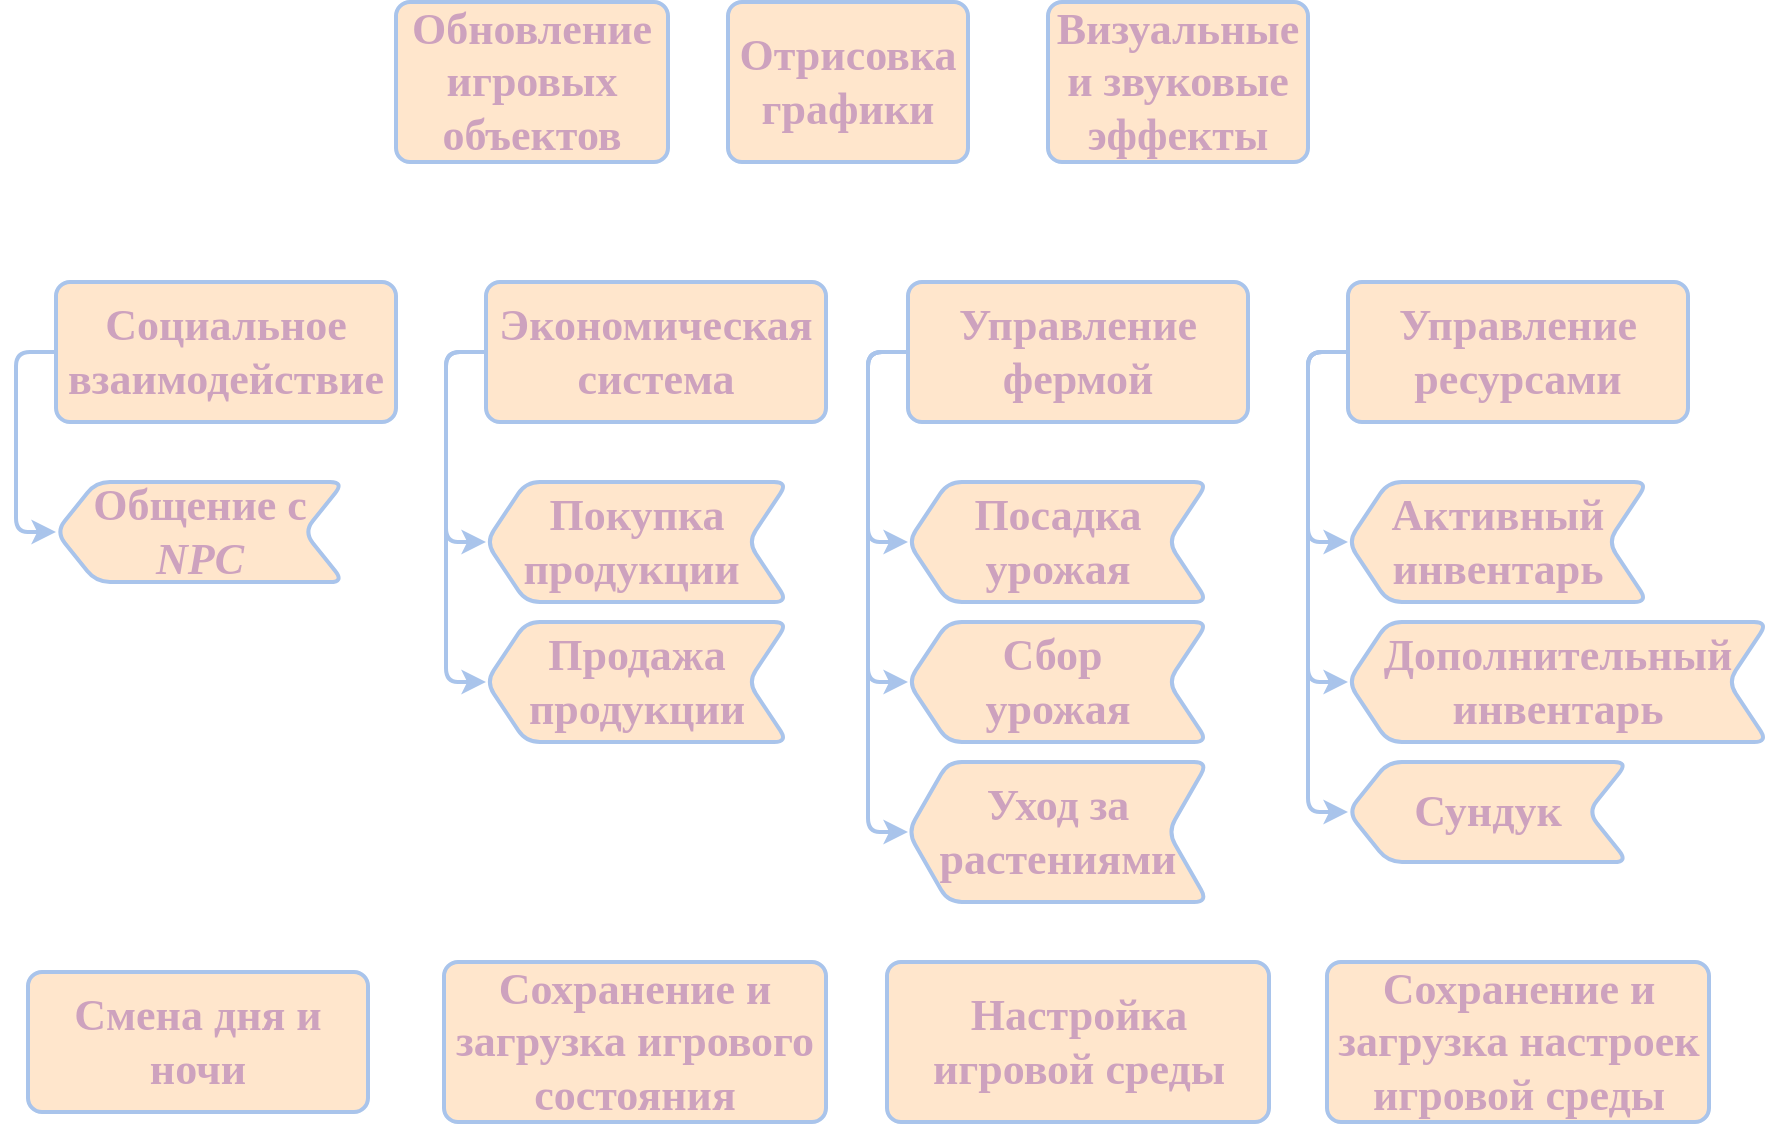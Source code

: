 <mxfile version="24.5.4" type="device">
  <diagram name="Страница — 1" id="PyfC-UGKpOejctG54qWh">
    <mxGraphModel dx="1541" dy="964" grid="1" gridSize="10" guides="1" tooltips="1" connect="1" arrows="1" fold="1" page="1" pageScale="1" pageWidth="827" pageHeight="1169" math="0" shadow="0">
      <root>
        <mxCell id="0" />
        <mxCell id="1" parent="0" />
        <mxCell id="PSV7ywFVyCGFKsx2KhaI-1" value="&lt;span style=&quot;font-style: normal;&quot;&gt;Обновление игровых объектов&lt;/span&gt;" style="rounded=1;whiteSpace=wrap;html=1;absoluteArcSize=1;arcSize=14;strokeWidth=2;fillColor=#ffe6cc;strokeColor=#A9C4EB;fontSize=22;align=center;verticalAlign=middle;fontFamily=Times New Roman;fontStyle=3;fontColor=#CDA2BE;" vertex="1" parent="1">
          <mxGeometry x="294" y="80" width="136" height="80" as="geometry" />
        </mxCell>
        <mxCell id="PSV7ywFVyCGFKsx2KhaI-2" value="&lt;span style=&quot;font-style: normal;&quot;&gt;Отрисовка графики&lt;/span&gt;" style="rounded=1;whiteSpace=wrap;html=1;absoluteArcSize=1;arcSize=14;strokeWidth=2;fillColor=#ffe6cc;strokeColor=#A9C4EB;fontSize=22;align=center;verticalAlign=middle;fontFamily=Times New Roman;fontStyle=3;fontColor=#CDA2BE;" vertex="1" parent="1">
          <mxGeometry x="460" y="80" width="120" height="80" as="geometry" />
        </mxCell>
        <mxCell id="PSV7ywFVyCGFKsx2KhaI-3" value="&lt;span style=&quot;font-style: normal;&quot;&gt;Визуальные и звуковые эффекты&lt;/span&gt;" style="rounded=1;whiteSpace=wrap;html=1;absoluteArcSize=1;arcSize=14;strokeWidth=2;fillColor=#ffe6cc;strokeColor=#A9C4EB;fontSize=22;align=center;verticalAlign=middle;fontFamily=Times New Roman;fontStyle=3;fontColor=#CDA2BE;" vertex="1" parent="1">
          <mxGeometry x="620" y="80" width="130" height="80" as="geometry" />
        </mxCell>
        <mxCell id="PSV7ywFVyCGFKsx2KhaI-11" style="edgeStyle=orthogonalEdgeStyle;rounded=1;orthogonalLoop=1;jettySize=auto;html=1;exitX=0;exitY=0.5;exitDx=0;exitDy=0;entryX=1;entryY=0.5;entryDx=0;entryDy=0;strokeColor=#A9C4EB;strokeWidth=2;align=center;verticalAlign=middle;arcSize=14;fontFamily=Times New Roman;fontSize=22;fontColor=#CDA2BE;fontStyle=3;fillColor=#ffe6cc;" edge="1" parent="1" source="PSV7ywFVyCGFKsx2KhaI-4" target="PSV7ywFVyCGFKsx2KhaI-9">
          <mxGeometry relative="1" as="geometry" />
        </mxCell>
        <mxCell id="PSV7ywFVyCGFKsx2KhaI-4" value="&lt;span style=&quot;font-style: normal;&quot;&gt;Социальное взаимодействие&lt;/span&gt;" style="rounded=1;whiteSpace=wrap;html=1;absoluteArcSize=1;arcSize=14;strokeWidth=2;fillColor=#ffe6cc;strokeColor=#A9C4EB;fontSize=22;align=center;verticalAlign=middle;fontFamily=Times New Roman;fontStyle=3;fontColor=#CDA2BE;" vertex="1" parent="1">
          <mxGeometry x="124" y="220" width="170" height="70" as="geometry" />
        </mxCell>
        <mxCell id="PSV7ywFVyCGFKsx2KhaI-9" value="&lt;span style=&quot;font-style: normal;&quot;&gt;Общение с&lt;/span&gt; NPC" style="shape=step;perimeter=stepPerimeter;whiteSpace=wrap;html=1;fixedSize=1;rounded=1;strokeColor=#A9C4EB;strokeWidth=2;align=center;verticalAlign=middle;arcSize=14;fontFamily=Times New Roman;fontSize=22;fontColor=#CDA2BE;fontStyle=3;fillColor=#ffe6cc;direction=west;" vertex="1" parent="1">
          <mxGeometry x="124" y="320" width="144" height="50" as="geometry" />
        </mxCell>
        <mxCell id="PSV7ywFVyCGFKsx2KhaI-12" style="edgeStyle=orthogonalEdgeStyle;rounded=1;orthogonalLoop=1;jettySize=auto;html=1;exitX=0;exitY=0.5;exitDx=0;exitDy=0;entryX=1;entryY=0.5;entryDx=0;entryDy=0;strokeColor=#A9C4EB;strokeWidth=2;align=center;verticalAlign=middle;arcSize=14;fontFamily=Times New Roman;fontSize=22;fontColor=#CDA2BE;fontStyle=3;fillColor=#ffe6cc;" edge="1" parent="1" source="PSV7ywFVyCGFKsx2KhaI-13" target="PSV7ywFVyCGFKsx2KhaI-14">
          <mxGeometry relative="1" as="geometry" />
        </mxCell>
        <mxCell id="PSV7ywFVyCGFKsx2KhaI-16" style="edgeStyle=orthogonalEdgeStyle;rounded=1;orthogonalLoop=1;jettySize=auto;html=1;exitX=0;exitY=0.5;exitDx=0;exitDy=0;entryX=1;entryY=0.5;entryDx=0;entryDy=0;strokeColor=#A9C4EB;strokeWidth=2;align=center;verticalAlign=middle;arcSize=14;fontFamily=Times New Roman;fontSize=22;fontColor=#CDA2BE;fontStyle=3;fillColor=#ffe6cc;" edge="1" parent="1" source="PSV7ywFVyCGFKsx2KhaI-13" target="PSV7ywFVyCGFKsx2KhaI-15">
          <mxGeometry relative="1" as="geometry" />
        </mxCell>
        <mxCell id="PSV7ywFVyCGFKsx2KhaI-13" value="&lt;span style=&quot;font-style: normal;&quot;&gt;Экономическая система&lt;/span&gt;" style="rounded=1;whiteSpace=wrap;html=1;absoluteArcSize=1;arcSize=14;strokeWidth=2;fillColor=#ffe6cc;strokeColor=#A9C4EB;fontSize=22;align=center;verticalAlign=middle;fontFamily=Times New Roman;fontStyle=3;fontColor=#CDA2BE;" vertex="1" parent="1">
          <mxGeometry x="339" y="220" width="170" height="70" as="geometry" />
        </mxCell>
        <mxCell id="PSV7ywFVyCGFKsx2KhaI-14" value="&lt;span style=&quot;font-style: normal;&quot;&gt;Покупка продукции&amp;nbsp;&lt;/span&gt;" style="shape=step;perimeter=stepPerimeter;whiteSpace=wrap;html=1;fixedSize=1;rounded=1;strokeColor=#A9C4EB;strokeWidth=2;align=center;verticalAlign=middle;arcSize=14;fontFamily=Times New Roman;fontSize=22;fontColor=#CDA2BE;fontStyle=3;fillColor=#ffe6cc;direction=west;" vertex="1" parent="1">
          <mxGeometry x="339" y="320" width="151" height="60" as="geometry" />
        </mxCell>
        <mxCell id="PSV7ywFVyCGFKsx2KhaI-15" value="&lt;span style=&quot;font-style: normal;&quot;&gt;Продажа продукции&lt;/span&gt;" style="shape=step;perimeter=stepPerimeter;whiteSpace=wrap;html=1;fixedSize=1;rounded=1;strokeColor=#A9C4EB;strokeWidth=2;align=center;verticalAlign=middle;arcSize=14;fontFamily=Times New Roman;fontSize=22;fontColor=#CDA2BE;fontStyle=3;fillColor=#ffe6cc;direction=west;" vertex="1" parent="1">
          <mxGeometry x="339" y="390" width="151" height="60" as="geometry" />
        </mxCell>
        <mxCell id="PSV7ywFVyCGFKsx2KhaI-17" style="edgeStyle=orthogonalEdgeStyle;rounded=1;orthogonalLoop=1;jettySize=auto;html=1;exitX=0;exitY=0.5;exitDx=0;exitDy=0;entryX=1;entryY=0.5;entryDx=0;entryDy=0;strokeColor=#A9C4EB;strokeWidth=2;align=center;verticalAlign=middle;arcSize=14;fontFamily=Times New Roman;fontSize=22;fontColor=#CDA2BE;fontStyle=3;fillColor=#ffe6cc;" edge="1" parent="1" source="PSV7ywFVyCGFKsx2KhaI-19" target="PSV7ywFVyCGFKsx2KhaI-20">
          <mxGeometry relative="1" as="geometry" />
        </mxCell>
        <mxCell id="PSV7ywFVyCGFKsx2KhaI-18" style="edgeStyle=orthogonalEdgeStyle;rounded=1;orthogonalLoop=1;jettySize=auto;html=1;exitX=0;exitY=0.5;exitDx=0;exitDy=0;entryX=1;entryY=0.5;entryDx=0;entryDy=0;strokeColor=#A9C4EB;strokeWidth=2;align=center;verticalAlign=middle;arcSize=14;fontFamily=Times New Roman;fontSize=22;fontColor=#CDA2BE;fontStyle=3;fillColor=#ffe6cc;" edge="1" parent="1" source="PSV7ywFVyCGFKsx2KhaI-19" target="PSV7ywFVyCGFKsx2KhaI-21">
          <mxGeometry relative="1" as="geometry" />
        </mxCell>
        <mxCell id="PSV7ywFVyCGFKsx2KhaI-24" style="edgeStyle=orthogonalEdgeStyle;rounded=1;orthogonalLoop=1;jettySize=auto;html=1;exitX=0;exitY=0.5;exitDx=0;exitDy=0;entryX=1;entryY=0.5;entryDx=0;entryDy=0;strokeColor=#A9C4EB;strokeWidth=2;align=center;verticalAlign=middle;arcSize=14;fontFamily=Times New Roman;fontSize=22;fontColor=#CDA2BE;fontStyle=3;fillColor=#ffe6cc;" edge="1" parent="1" source="PSV7ywFVyCGFKsx2KhaI-19" target="PSV7ywFVyCGFKsx2KhaI-23">
          <mxGeometry relative="1" as="geometry" />
        </mxCell>
        <mxCell id="PSV7ywFVyCGFKsx2KhaI-19" value="&lt;span style=&quot;font-style: normal;&quot;&gt;Управление фермой&lt;/span&gt;" style="rounded=1;whiteSpace=wrap;html=1;absoluteArcSize=1;arcSize=14;strokeWidth=2;fillColor=#ffe6cc;strokeColor=#A9C4EB;fontSize=22;align=center;verticalAlign=middle;fontFamily=Times New Roman;fontStyle=3;fontColor=#CDA2BE;" vertex="1" parent="1">
          <mxGeometry x="550" y="220" width="170" height="70" as="geometry" />
        </mxCell>
        <mxCell id="PSV7ywFVyCGFKsx2KhaI-20" value="&lt;span style=&quot;font-style: normal;&quot;&gt;Посадка урожая&lt;/span&gt;" style="shape=step;perimeter=stepPerimeter;whiteSpace=wrap;html=1;fixedSize=1;rounded=1;strokeColor=#A9C4EB;strokeWidth=2;align=center;verticalAlign=middle;arcSize=14;fontFamily=Times New Roman;fontSize=22;fontColor=#CDA2BE;fontStyle=3;fillColor=#ffe6cc;direction=west;" vertex="1" parent="1">
          <mxGeometry x="550" y="320" width="150" height="60" as="geometry" />
        </mxCell>
        <mxCell id="PSV7ywFVyCGFKsx2KhaI-21" value="&lt;span style=&quot;font-style: normal;&quot;&gt;Сбор&amp;nbsp;&lt;/span&gt;&lt;div&gt;&lt;span style=&quot;font-style: normal;&quot;&gt;урожая&lt;/span&gt;&lt;/div&gt;" style="shape=step;perimeter=stepPerimeter;whiteSpace=wrap;html=1;fixedSize=1;rounded=1;strokeColor=#A9C4EB;strokeWidth=2;align=center;verticalAlign=middle;arcSize=14;fontFamily=Times New Roman;fontSize=22;fontColor=#CDA2BE;fontStyle=3;fillColor=#ffe6cc;direction=west;" vertex="1" parent="1">
          <mxGeometry x="550" y="390" width="150" height="60" as="geometry" />
        </mxCell>
        <mxCell id="PSV7ywFVyCGFKsx2KhaI-23" value="&lt;span style=&quot;font-style: normal;&quot;&gt;Уход за растениями&lt;/span&gt;" style="shape=step;perimeter=stepPerimeter;whiteSpace=wrap;html=1;fixedSize=1;rounded=1;strokeColor=#A9C4EB;strokeWidth=2;align=center;verticalAlign=middle;arcSize=14;fontFamily=Times New Roman;fontSize=22;fontColor=#CDA2BE;fontStyle=3;fillColor=#ffe6cc;direction=west;" vertex="1" parent="1">
          <mxGeometry x="550" y="460" width="150" height="70" as="geometry" />
        </mxCell>
        <mxCell id="PSV7ywFVyCGFKsx2KhaI-25" style="edgeStyle=orthogonalEdgeStyle;rounded=1;orthogonalLoop=1;jettySize=auto;html=1;exitX=0;exitY=0.5;exitDx=0;exitDy=0;entryX=1;entryY=0.5;entryDx=0;entryDy=0;strokeColor=#A9C4EB;strokeWidth=2;align=center;verticalAlign=middle;arcSize=14;fontFamily=Times New Roman;fontSize=22;fontColor=#CDA2BE;fontStyle=3;fillColor=#ffe6cc;" edge="1" parent="1" source="PSV7ywFVyCGFKsx2KhaI-28" target="PSV7ywFVyCGFKsx2KhaI-29">
          <mxGeometry relative="1" as="geometry" />
        </mxCell>
        <mxCell id="PSV7ywFVyCGFKsx2KhaI-26" style="edgeStyle=orthogonalEdgeStyle;rounded=1;orthogonalLoop=1;jettySize=auto;html=1;exitX=0;exitY=0.5;exitDx=0;exitDy=0;entryX=1;entryY=0.5;entryDx=0;entryDy=0;strokeColor=#A9C4EB;strokeWidth=2;align=center;verticalAlign=middle;arcSize=14;fontFamily=Times New Roman;fontSize=22;fontColor=#CDA2BE;fontStyle=3;fillColor=#ffe6cc;" edge="1" parent="1" source="PSV7ywFVyCGFKsx2KhaI-28" target="PSV7ywFVyCGFKsx2KhaI-30">
          <mxGeometry relative="1" as="geometry" />
        </mxCell>
        <mxCell id="PSV7ywFVyCGFKsx2KhaI-27" style="edgeStyle=orthogonalEdgeStyle;rounded=1;orthogonalLoop=1;jettySize=auto;html=1;exitX=0;exitY=0.5;exitDx=0;exitDy=0;entryX=1;entryY=0.5;entryDx=0;entryDy=0;strokeColor=#A9C4EB;strokeWidth=2;align=center;verticalAlign=middle;arcSize=14;fontFamily=Times New Roman;fontSize=22;fontColor=#CDA2BE;fontStyle=3;fillColor=#ffe6cc;" edge="1" parent="1" source="PSV7ywFVyCGFKsx2KhaI-28" target="PSV7ywFVyCGFKsx2KhaI-31">
          <mxGeometry relative="1" as="geometry" />
        </mxCell>
        <mxCell id="PSV7ywFVyCGFKsx2KhaI-28" value="&lt;span style=&quot;font-style: normal;&quot;&gt;Управление ресурсами&lt;/span&gt;" style="rounded=1;whiteSpace=wrap;html=1;absoluteArcSize=1;arcSize=14;strokeWidth=2;fillColor=#ffe6cc;strokeColor=#A9C4EB;fontSize=22;align=center;verticalAlign=middle;fontFamily=Times New Roman;fontStyle=3;fontColor=#CDA2BE;" vertex="1" parent="1">
          <mxGeometry x="770" y="220" width="170" height="70" as="geometry" />
        </mxCell>
        <mxCell id="PSV7ywFVyCGFKsx2KhaI-29" value="&lt;span style=&quot;font-style: normal;&quot;&gt;Активный инвентарь&lt;/span&gt;" style="shape=step;perimeter=stepPerimeter;whiteSpace=wrap;html=1;fixedSize=1;rounded=1;strokeColor=#A9C4EB;strokeWidth=2;align=center;verticalAlign=middle;arcSize=14;fontFamily=Times New Roman;fontSize=22;fontColor=#CDA2BE;fontStyle=3;fillColor=#ffe6cc;direction=west;" vertex="1" parent="1">
          <mxGeometry x="770" y="320" width="150" height="60" as="geometry" />
        </mxCell>
        <mxCell id="PSV7ywFVyCGFKsx2KhaI-30" value="&lt;span style=&quot;font-style: normal;&quot;&gt;Дополнительный инвентарь&lt;/span&gt;" style="shape=step;perimeter=stepPerimeter;whiteSpace=wrap;html=1;fixedSize=1;rounded=1;strokeColor=#A9C4EB;strokeWidth=2;align=center;verticalAlign=middle;arcSize=14;fontFamily=Times New Roman;fontSize=22;fontColor=#CDA2BE;fontStyle=3;fillColor=#ffe6cc;direction=west;" vertex="1" parent="1">
          <mxGeometry x="770" y="390" width="210" height="60" as="geometry" />
        </mxCell>
        <mxCell id="PSV7ywFVyCGFKsx2KhaI-31" value="&lt;span style=&quot;font-style: normal;&quot;&gt;Сундук&lt;/span&gt;" style="shape=step;perimeter=stepPerimeter;whiteSpace=wrap;html=1;fixedSize=1;rounded=1;strokeColor=#A9C4EB;strokeWidth=2;align=center;verticalAlign=middle;arcSize=14;fontFamily=Times New Roman;fontSize=22;fontColor=#CDA2BE;fontStyle=3;fillColor=#ffe6cc;direction=west;" vertex="1" parent="1">
          <mxGeometry x="770" y="460" width="140" height="50" as="geometry" />
        </mxCell>
        <mxCell id="PSV7ywFVyCGFKsx2KhaI-32" value="&lt;span style=&quot;font-style: normal;&quot;&gt;Смена дня и ночи&lt;/span&gt;" style="rounded=1;whiteSpace=wrap;html=1;absoluteArcSize=1;arcSize=14;strokeWidth=2;fillColor=#ffe6cc;strokeColor=#A9C4EB;fontSize=22;align=center;verticalAlign=middle;fontFamily=Times New Roman;fontStyle=3;fontColor=#CDA2BE;" vertex="1" parent="1">
          <mxGeometry x="110" y="565" width="170" height="70" as="geometry" />
        </mxCell>
        <mxCell id="PSV7ywFVyCGFKsx2KhaI-33" value="&lt;span style=&quot;font-style: normal;&quot;&gt;Сохранение и загрузка игрового состояния&lt;/span&gt;" style="rounded=1;whiteSpace=wrap;html=1;absoluteArcSize=1;arcSize=14;strokeWidth=2;fillColor=#ffe6cc;strokeColor=#A9C4EB;fontSize=22;align=center;verticalAlign=middle;fontFamily=Times New Roman;fontStyle=3;fontColor=#CDA2BE;" vertex="1" parent="1">
          <mxGeometry x="318" y="560" width="191" height="80" as="geometry" />
        </mxCell>
        <mxCell id="PSV7ywFVyCGFKsx2KhaI-34" value="&lt;span style=&quot;font-style: normal;&quot;&gt;Настройка игровой среды&lt;/span&gt;" style="rounded=1;whiteSpace=wrap;html=1;absoluteArcSize=1;arcSize=14;strokeWidth=2;fillColor=#ffe6cc;strokeColor=#A9C4EB;fontSize=22;align=center;verticalAlign=middle;fontFamily=Times New Roman;fontStyle=3;fontColor=#CDA2BE;" vertex="1" parent="1">
          <mxGeometry x="539.5" y="560" width="191" height="80" as="geometry" />
        </mxCell>
        <mxCell id="PSV7ywFVyCGFKsx2KhaI-35" value="&lt;span style=&quot;font-style: normal;&quot;&gt;Сохранение и загрузка настроек игровой среды&lt;/span&gt;" style="rounded=1;whiteSpace=wrap;html=1;absoluteArcSize=1;arcSize=14;strokeWidth=2;fillColor=#ffe6cc;strokeColor=#A9C4EB;fontSize=22;align=center;verticalAlign=middle;fontFamily=Times New Roman;fontStyle=3;fontColor=#CDA2BE;" vertex="1" parent="1">
          <mxGeometry x="759.5" y="560" width="191" height="80" as="geometry" />
        </mxCell>
      </root>
    </mxGraphModel>
  </diagram>
</mxfile>
